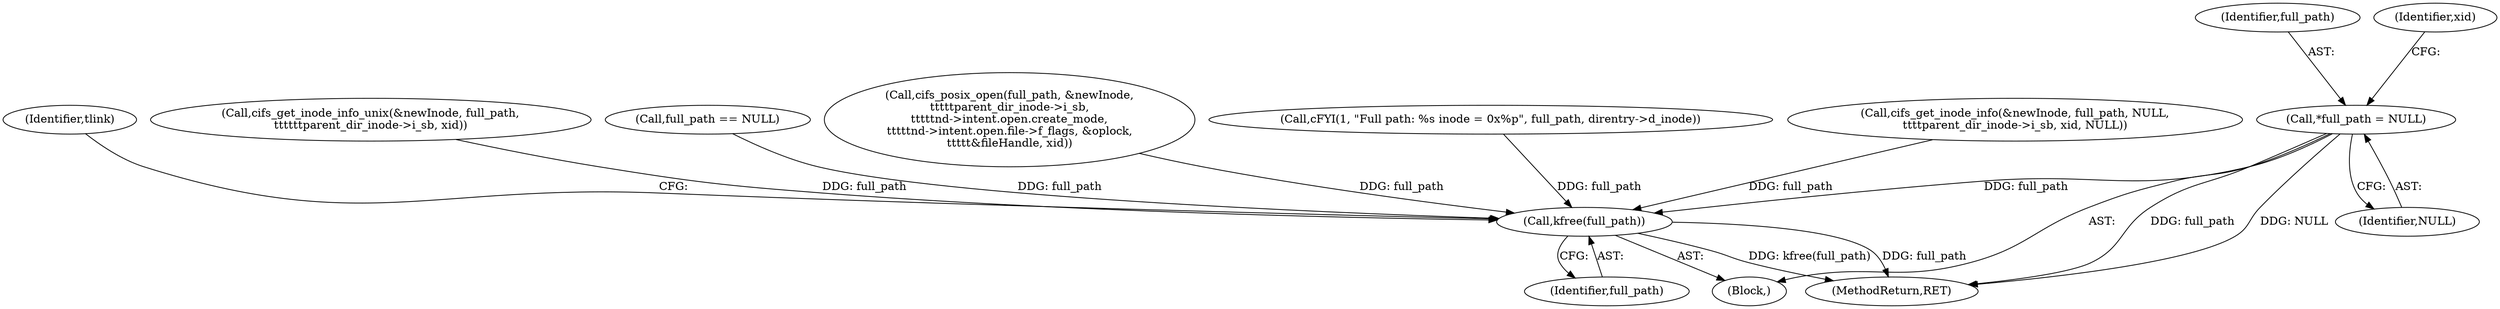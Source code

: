 digraph "0_linux_88d7d4e4a439f32acc56a6d860e415ee71d3df08@pointer" {
"1000144" [label="(Call,*full_path = NULL)"];
"1000489" [label="(Call,kfree(full_path))"];
"1000145" [label="(Identifier,full_path)"];
"1000318" [label="(Call,cifs_posix_open(full_path, &newInode,\n\t\t\t\t\tparent_dir_inode->i_sb,\n\t\t\t\t\tnd->intent.open.create_mode,\n\t\t\t\t\tnd->intent.open.file->f_flags, &oplock,\n\t\t\t\t\t&fileHandle, xid))"];
"1000114" [label="(Block,)"];
"1000271" [label="(Call,cFYI(1, \"Full path: %s inode = 0x%p\", full_path, direntry->d_inode))"];
"1000149" [label="(Identifier,xid)"];
"1000498" [label="(MethodReturn,RET)"];
"1000490" [label="(Identifier,full_path)"];
"1000390" [label="(Call,cifs_get_inode_info(&newInode, full_path, NULL,\n\t\t\t\tparent_dir_inode->i_sb, xid, NULL))"];
"1000492" [label="(Identifier,tlink)"];
"1000146" [label="(Identifier,NULL)"];
"1000489" [label="(Call,kfree(full_path))"];
"1000144" [label="(Call,*full_path = NULL)"];
"1000379" [label="(Call,cifs_get_inode_info_unix(&newInode, full_path,\n\t\t\t\t\t\tparent_dir_inode->i_sb, xid))"];
"1000247" [label="(Call,full_path == NULL)"];
"1000144" -> "1000114"  [label="AST: "];
"1000144" -> "1000146"  [label="CFG: "];
"1000145" -> "1000144"  [label="AST: "];
"1000146" -> "1000144"  [label="AST: "];
"1000149" -> "1000144"  [label="CFG: "];
"1000144" -> "1000498"  [label="DDG: full_path"];
"1000144" -> "1000498"  [label="DDG: NULL"];
"1000144" -> "1000489"  [label="DDG: full_path"];
"1000489" -> "1000114"  [label="AST: "];
"1000489" -> "1000490"  [label="CFG: "];
"1000490" -> "1000489"  [label="AST: "];
"1000492" -> "1000489"  [label="CFG: "];
"1000489" -> "1000498"  [label="DDG: kfree(full_path)"];
"1000489" -> "1000498"  [label="DDG: full_path"];
"1000247" -> "1000489"  [label="DDG: full_path"];
"1000318" -> "1000489"  [label="DDG: full_path"];
"1000390" -> "1000489"  [label="DDG: full_path"];
"1000271" -> "1000489"  [label="DDG: full_path"];
"1000379" -> "1000489"  [label="DDG: full_path"];
}
